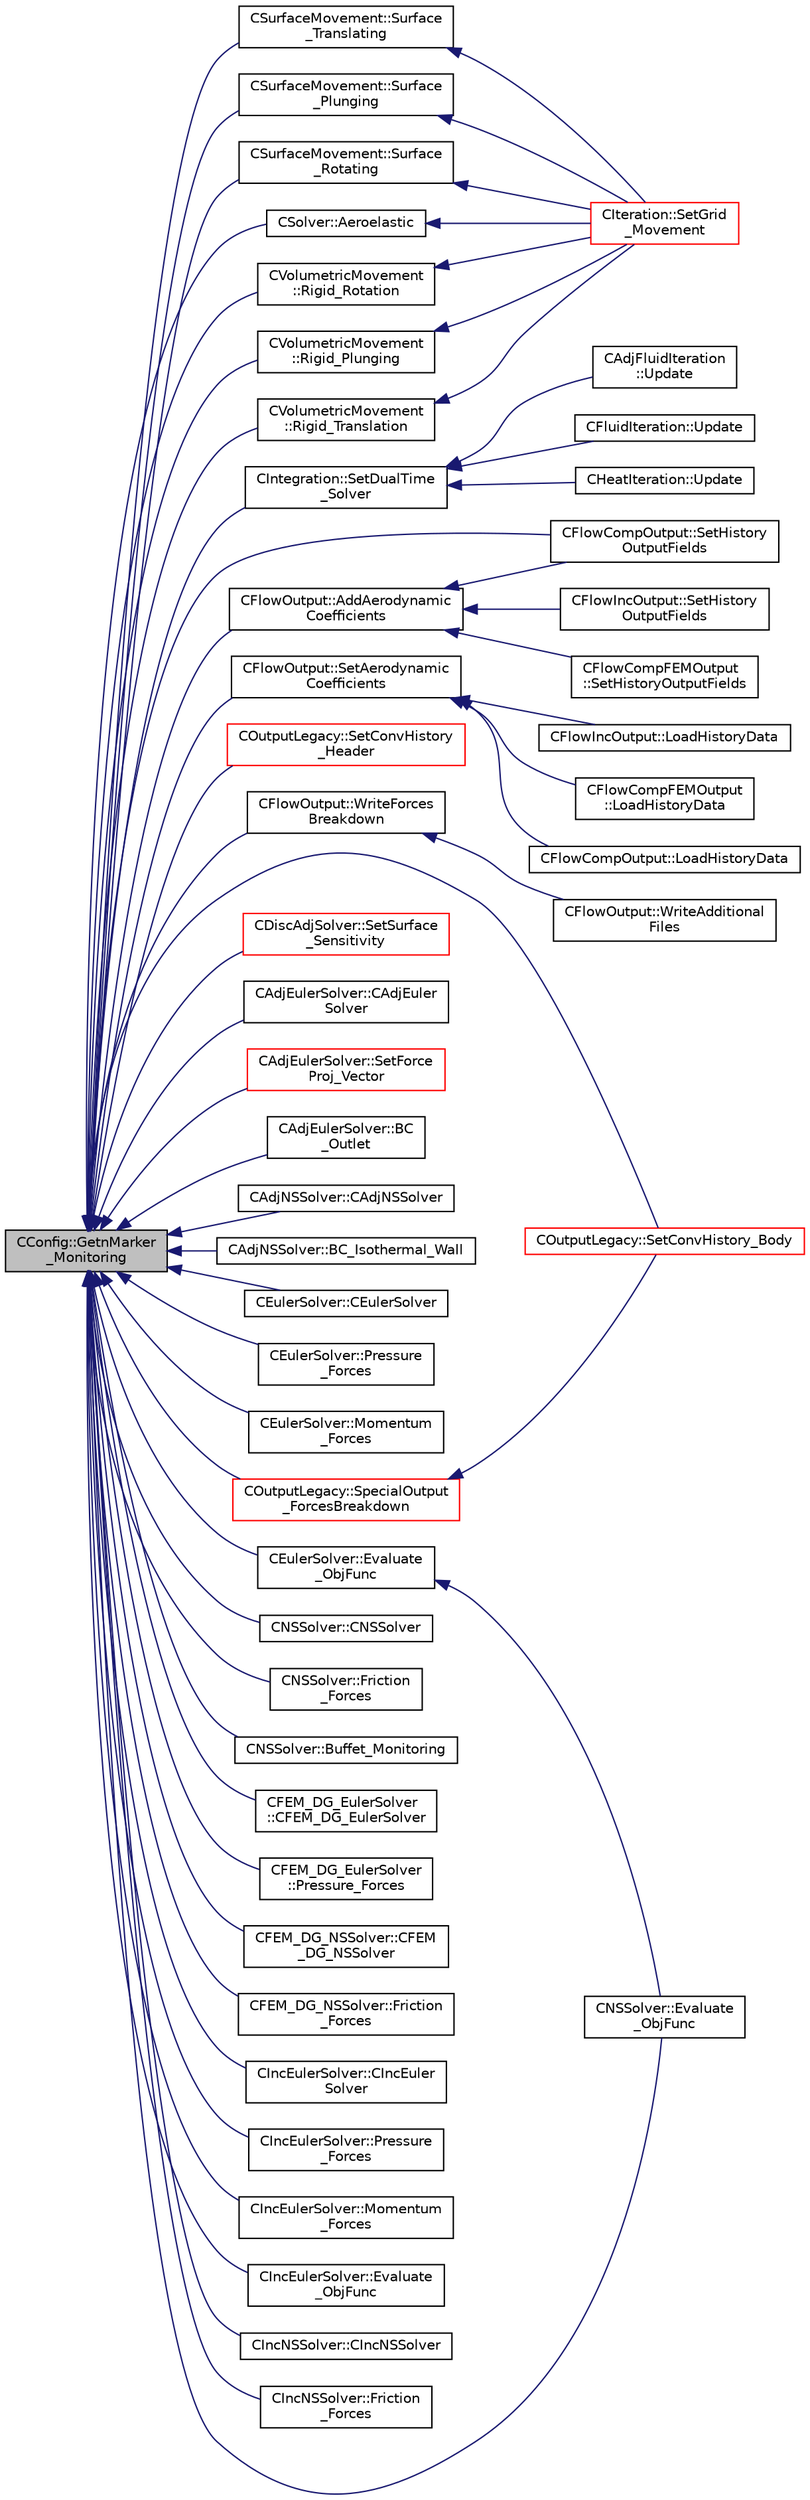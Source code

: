 digraph "CConfig::GetnMarker_Monitoring"
{
  edge [fontname="Helvetica",fontsize="10",labelfontname="Helvetica",labelfontsize="10"];
  node [fontname="Helvetica",fontsize="10",shape=record];
  rankdir="LR";
  Node9039 [label="CConfig::GetnMarker\l_Monitoring",height=0.2,width=0.4,color="black", fillcolor="grey75", style="filled", fontcolor="black"];
  Node9039 -> Node9040 [dir="back",color="midnightblue",fontsize="10",style="solid",fontname="Helvetica"];
  Node9040 [label="CVolumetricMovement\l::Rigid_Rotation",height=0.2,width=0.4,color="black", fillcolor="white", style="filled",URL="$class_c_volumetric_movement.html#a316597f05a787ca1b683aba66214110b",tooltip="Unsteady grid movement using rigid mesh rotation. "];
  Node9040 -> Node9041 [dir="back",color="midnightblue",fontsize="10",style="solid",fontname="Helvetica"];
  Node9041 [label="CIteration::SetGrid\l_Movement",height=0.2,width=0.4,color="red", fillcolor="white", style="filled",URL="$class_c_iteration.html#a7b36785762f6b0c214569b185b858b6c",tooltip="Updates the positions and grid velocities for dynamic meshes between physical time steps..."];
  Node9039 -> Node9067 [dir="back",color="midnightblue",fontsize="10",style="solid",fontname="Helvetica"];
  Node9067 [label="CVolumetricMovement\l::Rigid_Plunging",height=0.2,width=0.4,color="black", fillcolor="white", style="filled",URL="$class_c_volumetric_movement.html#a886e5096f246aec19af2b98bad3e39b2",tooltip="Unsteady plunging grid movement using rigid mesh motion. "];
  Node9067 -> Node9041 [dir="back",color="midnightblue",fontsize="10",style="solid",fontname="Helvetica"];
  Node9039 -> Node9068 [dir="back",color="midnightblue",fontsize="10",style="solid",fontname="Helvetica"];
  Node9068 [label="CVolumetricMovement\l::Rigid_Translation",height=0.2,width=0.4,color="black", fillcolor="white", style="filled",URL="$class_c_volumetric_movement.html#a00368e3044dd07d74e1fafdc11980644",tooltip="Unsteady translational grid movement using rigid mesh motion. "];
  Node9068 -> Node9041 [dir="back",color="midnightblue",fontsize="10",style="solid",fontname="Helvetica"];
  Node9039 -> Node9069 [dir="back",color="midnightblue",fontsize="10",style="solid",fontname="Helvetica"];
  Node9069 [label="CSurfaceMovement::Surface\l_Translating",height=0.2,width=0.4,color="black", fillcolor="white", style="filled",URL="$class_c_surface_movement.html#aaa5e3a14a55a7d1fe4c00b8cd195497f",tooltip="Computes the displacement of a translating surface for a dynamic mesh simulation. ..."];
  Node9069 -> Node9041 [dir="back",color="midnightblue",fontsize="10",style="solid",fontname="Helvetica"];
  Node9039 -> Node9070 [dir="back",color="midnightblue",fontsize="10",style="solid",fontname="Helvetica"];
  Node9070 [label="CSurfaceMovement::Surface\l_Plunging",height=0.2,width=0.4,color="black", fillcolor="white", style="filled",URL="$class_c_surface_movement.html#a46b4020fed71fc432c22eef4c1a3a9bb",tooltip="Computes the displacement of a plunging surface for a dynamic mesh simulation. "];
  Node9070 -> Node9041 [dir="back",color="midnightblue",fontsize="10",style="solid",fontname="Helvetica"];
  Node9039 -> Node9071 [dir="back",color="midnightblue",fontsize="10",style="solid",fontname="Helvetica"];
  Node9071 [label="CSurfaceMovement::Surface\l_Rotating",height=0.2,width=0.4,color="black", fillcolor="white", style="filled",URL="$class_c_surface_movement.html#afe7ab1e988862c31e5ab53ef51b63149",tooltip="Computes the displacement of a rotating surface for a dynamic mesh simulation. "];
  Node9071 -> Node9041 [dir="back",color="midnightblue",fontsize="10",style="solid",fontname="Helvetica"];
  Node9039 -> Node9072 [dir="back",color="midnightblue",fontsize="10",style="solid",fontname="Helvetica"];
  Node9072 [label="CIntegration::SetDualTime\l_Solver",height=0.2,width=0.4,color="black", fillcolor="white", style="filled",URL="$class_c_integration.html#ac4f1d2478b4378c7a861e86f40687327",tooltip="Save the solution, and volume at different time steps. "];
  Node9072 -> Node9073 [dir="back",color="midnightblue",fontsize="10",style="solid",fontname="Helvetica"];
  Node9073 [label="CFluidIteration::Update",height=0.2,width=0.4,color="black", fillcolor="white", style="filled",URL="$class_c_fluid_iteration.html#a1f7edb619d88f256bda0b760cec6fce6",tooltip="Updates the containers for the fluid system. "];
  Node9072 -> Node9074 [dir="back",color="midnightblue",fontsize="10",style="solid",fontname="Helvetica"];
  Node9074 [label="CHeatIteration::Update",height=0.2,width=0.4,color="black", fillcolor="white", style="filled",URL="$class_c_heat_iteration.html#af7c562e073a23871938c3e87002016b6",tooltip="Updates the containers for the heat system. "];
  Node9072 -> Node9075 [dir="back",color="midnightblue",fontsize="10",style="solid",fontname="Helvetica"];
  Node9075 [label="CAdjFluidIteration\l::Update",height=0.2,width=0.4,color="black", fillcolor="white", style="filled",URL="$class_c_adj_fluid_iteration.html#a1c9e8c2470c6256a7aa9d69776c83a3b",tooltip="Updates the containers for the adjoint fluid system. "];
  Node9039 -> Node9076 [dir="back",color="midnightblue",fontsize="10",style="solid",fontname="Helvetica"];
  Node9076 [label="CFlowCompOutput::SetHistory\lOutputFields",height=0.2,width=0.4,color="black", fillcolor="white", style="filled",URL="$class_c_flow_comp_output.html#a8b41f117a187a481a89f3dca1841a691",tooltip="Set the available history output fields. "];
  Node9039 -> Node9077 [dir="back",color="midnightblue",fontsize="10",style="solid",fontname="Helvetica"];
  Node9077 [label="CFlowOutput::AddAerodynamic\lCoefficients",height=0.2,width=0.4,color="black", fillcolor="white", style="filled",URL="$class_c_flow_output.html#a05a38079541cd9fa0b71b2841d7326d0",tooltip="Add aerodynamic coefficients as output fields. "];
  Node9077 -> Node9078 [dir="back",color="midnightblue",fontsize="10",style="solid",fontname="Helvetica"];
  Node9078 [label="CFlowCompFEMOutput\l::SetHistoryOutputFields",height=0.2,width=0.4,color="black", fillcolor="white", style="filled",URL="$class_c_flow_comp_f_e_m_output.html#aa4f39ac53973d19c0ef77c62c4fb3c29",tooltip="Set the available history output fields. "];
  Node9077 -> Node9076 [dir="back",color="midnightblue",fontsize="10",style="solid",fontname="Helvetica"];
  Node9077 -> Node9079 [dir="back",color="midnightblue",fontsize="10",style="solid",fontname="Helvetica"];
  Node9079 [label="CFlowIncOutput::SetHistory\lOutputFields",height=0.2,width=0.4,color="black", fillcolor="white", style="filled",URL="$class_c_flow_inc_output.html#a771011c35b0c004348eab0e60e9ff0a5",tooltip="Set the available history output fields. "];
  Node9039 -> Node9080 [dir="back",color="midnightblue",fontsize="10",style="solid",fontname="Helvetica"];
  Node9080 [label="CFlowOutput::SetAerodynamic\lCoefficients",height=0.2,width=0.4,color="black", fillcolor="white", style="filled",URL="$class_c_flow_output.html#a849b56a2455df612cf6ab01f6dfacb3c",tooltip="Set the value of the aerodynamic coefficients. "];
  Node9080 -> Node9081 [dir="back",color="midnightblue",fontsize="10",style="solid",fontname="Helvetica"];
  Node9081 [label="CFlowCompFEMOutput\l::LoadHistoryData",height=0.2,width=0.4,color="black", fillcolor="white", style="filled",URL="$class_c_flow_comp_f_e_m_output.html#a0a4561b8ab0dffd1052f884062fd9710",tooltip="Load the history output field values. "];
  Node9080 -> Node9082 [dir="back",color="midnightblue",fontsize="10",style="solid",fontname="Helvetica"];
  Node9082 [label="CFlowCompOutput::LoadHistoryData",height=0.2,width=0.4,color="black", fillcolor="white", style="filled",URL="$class_c_flow_comp_output.html#a393cb19a691990ee6e88f844eccc79ed",tooltip="Load the history output field values. "];
  Node9080 -> Node9083 [dir="back",color="midnightblue",fontsize="10",style="solid",fontname="Helvetica"];
  Node9083 [label="CFlowIncOutput::LoadHistoryData",height=0.2,width=0.4,color="black", fillcolor="white", style="filled",URL="$class_c_flow_inc_output.html#a466112efa2e3a89cdd2456701a0480b5",tooltip="Load the history output field values. "];
  Node9039 -> Node9084 [dir="back",color="midnightblue",fontsize="10",style="solid",fontname="Helvetica"];
  Node9084 [label="CFlowOutput::WriteForces\lBreakdown",height=0.2,width=0.4,color="black", fillcolor="white", style="filled",URL="$class_c_flow_output.html#afacedef2006aa6fcf8c9a312b5f4430c",tooltip="Write the forces breakdown file. "];
  Node9084 -> Node9085 [dir="back",color="midnightblue",fontsize="10",style="solid",fontname="Helvetica"];
  Node9085 [label="CFlowOutput::WriteAdditional\lFiles",height=0.2,width=0.4,color="black", fillcolor="white", style="filled",URL="$class_c_flow_output.html#aaac3fb7b2575967b157c306065ab1ea8",tooltip="Write any additional files defined for the current solver. "];
  Node9039 -> Node9086 [dir="back",color="midnightblue",fontsize="10",style="solid",fontname="Helvetica"];
  Node9086 [label="COutputLegacy::SetConvHistory\l_Header",height=0.2,width=0.4,color="red", fillcolor="white", style="filled",URL="$class_c_output_legacy.html#a18b50c074872fff05e5be4022c4a54de",tooltip="Write the header of the history file. "];
  Node9039 -> Node9091 [dir="back",color="midnightblue",fontsize="10",style="solid",fontname="Helvetica"];
  Node9091 [label="COutputLegacy::SetConvHistory_Body",height=0.2,width=0.4,color="red", fillcolor="white", style="filled",URL="$class_c_output_legacy.html#a217cc0d778a3828499189a9debee47c6",tooltip="Write the history file and the convergence on the screen for serial computations. ..."];
  Node9039 -> Node9094 [dir="back",color="midnightblue",fontsize="10",style="solid",fontname="Helvetica"];
  Node9094 [label="COutputLegacy::SpecialOutput\l_ForcesBreakdown",height=0.2,width=0.4,color="red", fillcolor="white", style="filled",URL="$class_c_output_legacy.html#ab1ca98c0c4b16e9b75f06744e10d47c8",tooltip="Write the history file and the convergence on the screen for serial computations. ..."];
  Node9094 -> Node9091 [dir="back",color="midnightblue",fontsize="10",style="solid",fontname="Helvetica"];
  Node9039 -> Node9096 [dir="back",color="midnightblue",fontsize="10",style="solid",fontname="Helvetica"];
  Node9096 [label="CDiscAdjSolver::SetSurface\l_Sensitivity",height=0.2,width=0.4,color="red", fillcolor="white", style="filled",URL="$class_c_disc_adj_solver.html#a29f5f7ec2e7084e7c2841ce50375a8ff",tooltip="Set the surface sensitivity. "];
  Node9039 -> Node9098 [dir="back",color="midnightblue",fontsize="10",style="solid",fontname="Helvetica"];
  Node9098 [label="CAdjEulerSolver::CAdjEuler\lSolver",height=0.2,width=0.4,color="black", fillcolor="white", style="filled",URL="$class_c_adj_euler_solver.html#a0a739888df9436d4707665d152a7af1a"];
  Node9039 -> Node9099 [dir="back",color="midnightblue",fontsize="10",style="solid",fontname="Helvetica"];
  Node9099 [label="CAdjEulerSolver::SetForce\lProj_Vector",height=0.2,width=0.4,color="red", fillcolor="white", style="filled",URL="$class_c_adj_euler_solver.html#a814d69e54f24c9fef36e3493a2230973",tooltip="Created the force projection vector for adjoint boundary conditions. "];
  Node9039 -> Node9103 [dir="back",color="midnightblue",fontsize="10",style="solid",fontname="Helvetica"];
  Node9103 [label="CAdjEulerSolver::BC\l_Outlet",height=0.2,width=0.4,color="black", fillcolor="white", style="filled",URL="$class_c_adj_euler_solver.html#a0b3408be5adebd52b79bd3c5227cbe9d",tooltip="Impose the outlet boundary condition. "];
  Node9039 -> Node9104 [dir="back",color="midnightblue",fontsize="10",style="solid",fontname="Helvetica"];
  Node9104 [label="CAdjNSSolver::CAdjNSSolver",height=0.2,width=0.4,color="black", fillcolor="white", style="filled",URL="$class_c_adj_n_s_solver.html#a323f1dc7c0b9fe00d1911eeeea365d46"];
  Node9039 -> Node9105 [dir="back",color="midnightblue",fontsize="10",style="solid",fontname="Helvetica"];
  Node9105 [label="CAdjNSSolver::BC_Isothermal_Wall",height=0.2,width=0.4,color="black", fillcolor="white", style="filled",URL="$class_c_adj_n_s_solver.html#a20cd2fa256386da7791e11f40b701003",tooltip="Impose via the residual or brute force the Navier-Stokes adjoint boundary condition (heat flux)..."];
  Node9039 -> Node9106 [dir="back",color="midnightblue",fontsize="10",style="solid",fontname="Helvetica"];
  Node9106 [label="CEulerSolver::CEulerSolver",height=0.2,width=0.4,color="black", fillcolor="white", style="filled",URL="$class_c_euler_solver.html#ae1e74218b4e943111b100d7ddcbd4db9"];
  Node9039 -> Node9107 [dir="back",color="midnightblue",fontsize="10",style="solid",fontname="Helvetica"];
  Node9107 [label="CEulerSolver::Pressure\l_Forces",height=0.2,width=0.4,color="black", fillcolor="white", style="filled",URL="$class_c_euler_solver.html#a98856f91553ab35f30d27bfd0ab46d69",tooltip="Compute the pressure forces and all the adimensional coefficients. "];
  Node9039 -> Node9108 [dir="back",color="midnightblue",fontsize="10",style="solid",fontname="Helvetica"];
  Node9108 [label="CEulerSolver::Momentum\l_Forces",height=0.2,width=0.4,color="black", fillcolor="white", style="filled",URL="$class_c_euler_solver.html#a9e92c9defb86bcb87924741dd9f89e9d",tooltip="Compute the pressure forces and all the adimensional coefficients. "];
  Node9039 -> Node9109 [dir="back",color="midnightblue",fontsize="10",style="solid",fontname="Helvetica"];
  Node9109 [label="CEulerSolver::Evaluate\l_ObjFunc",height=0.2,width=0.4,color="black", fillcolor="white", style="filled",URL="$class_c_euler_solver.html#a08e74ee3f041c5fbe83200b2bbc56c64",tooltip="Compute weighted-sum \"combo\" objective output. "];
  Node9109 -> Node9110 [dir="back",color="midnightblue",fontsize="10",style="solid",fontname="Helvetica"];
  Node9110 [label="CNSSolver::Evaluate\l_ObjFunc",height=0.2,width=0.4,color="black", fillcolor="white", style="filled",URL="$class_c_n_s_solver.html#a81c4befad9303937288e9a7394a9eeb6",tooltip="Compute weighted-sum \"combo\" objective output. "];
  Node9039 -> Node9111 [dir="back",color="midnightblue",fontsize="10",style="solid",fontname="Helvetica"];
  Node9111 [label="CNSSolver::CNSSolver",height=0.2,width=0.4,color="black", fillcolor="white", style="filled",URL="$class_c_n_s_solver.html#a2a8ad49c42b4546696e631cf44b7788b"];
  Node9039 -> Node9112 [dir="back",color="midnightblue",fontsize="10",style="solid",fontname="Helvetica"];
  Node9112 [label="CNSSolver::Friction\l_Forces",height=0.2,width=0.4,color="black", fillcolor="white", style="filled",URL="$class_c_n_s_solver.html#acc926a2b83d8b90fa71faf46abe8f6b7",tooltip="Compute the viscous forces and all the addimensional coefficients. "];
  Node9039 -> Node9113 [dir="back",color="midnightblue",fontsize="10",style="solid",fontname="Helvetica"];
  Node9113 [label="CNSSolver::Buffet_Monitoring",height=0.2,width=0.4,color="black", fillcolor="white", style="filled",URL="$class_c_n_s_solver.html#a789efbffb69b39e59b122a0c068cb11a",tooltip="Compute the buffet sensor. "];
  Node9039 -> Node9110 [dir="back",color="midnightblue",fontsize="10",style="solid",fontname="Helvetica"];
  Node9039 -> Node9114 [dir="back",color="midnightblue",fontsize="10",style="solid",fontname="Helvetica"];
  Node9114 [label="CFEM_DG_EulerSolver\l::CFEM_DG_EulerSolver",height=0.2,width=0.4,color="black", fillcolor="white", style="filled",URL="$class_c_f_e_m___d_g___euler_solver.html#a677fa998b78bd489a3f8bee0d56623dd"];
  Node9039 -> Node9115 [dir="back",color="midnightblue",fontsize="10",style="solid",fontname="Helvetica"];
  Node9115 [label="CFEM_DG_EulerSolver\l::Pressure_Forces",height=0.2,width=0.4,color="black", fillcolor="white", style="filled",URL="$class_c_f_e_m___d_g___euler_solver.html#a5b3e068f83cbf3aeb8e6a4e02b4bf27b",tooltip="Compute the pressure forces and all the adimensional coefficients. "];
  Node9039 -> Node9116 [dir="back",color="midnightblue",fontsize="10",style="solid",fontname="Helvetica"];
  Node9116 [label="CFEM_DG_NSSolver::CFEM\l_DG_NSSolver",height=0.2,width=0.4,color="black", fillcolor="white", style="filled",URL="$class_c_f_e_m___d_g___n_s_solver.html#ac5a18ef33fc677c41a8f25d05eea1318"];
  Node9039 -> Node9117 [dir="back",color="midnightblue",fontsize="10",style="solid",fontname="Helvetica"];
  Node9117 [label="CFEM_DG_NSSolver::Friction\l_Forces",height=0.2,width=0.4,color="black", fillcolor="white", style="filled",URL="$class_c_f_e_m___d_g___n_s_solver.html#a15cec95ab40ebb36ee69bc5f58840cf3",tooltip="Compute the viscous forces and all the addimensional coefficients. "];
  Node9039 -> Node9118 [dir="back",color="midnightblue",fontsize="10",style="solid",fontname="Helvetica"];
  Node9118 [label="CIncEulerSolver::CIncEuler\lSolver",height=0.2,width=0.4,color="black", fillcolor="white", style="filled",URL="$class_c_inc_euler_solver.html#a91f644b8f9a00215bac5bcd31dfc06d8"];
  Node9039 -> Node9119 [dir="back",color="midnightblue",fontsize="10",style="solid",fontname="Helvetica"];
  Node9119 [label="CIncEulerSolver::Pressure\l_Forces",height=0.2,width=0.4,color="black", fillcolor="white", style="filled",URL="$class_c_inc_euler_solver.html#a5071b46c6b8a190c57f36c7567155121",tooltip="Compute the pressure forces and all the adimensional coefficients. "];
  Node9039 -> Node9120 [dir="back",color="midnightblue",fontsize="10",style="solid",fontname="Helvetica"];
  Node9120 [label="CIncEulerSolver::Momentum\l_Forces",height=0.2,width=0.4,color="black", fillcolor="white", style="filled",URL="$class_c_inc_euler_solver.html#a9a1ae1497ccf83abb0bad4bad7a99623",tooltip="Compute the pressure forces and all the adimensional coefficients. "];
  Node9039 -> Node9121 [dir="back",color="midnightblue",fontsize="10",style="solid",fontname="Helvetica"];
  Node9121 [label="CIncEulerSolver::Evaluate\l_ObjFunc",height=0.2,width=0.4,color="black", fillcolor="white", style="filled",URL="$class_c_inc_euler_solver.html#ad6fafab9cf231870b47a6a8153de64f9",tooltip="Compute weighted-sum \"combo\" objective output. "];
  Node9039 -> Node9122 [dir="back",color="midnightblue",fontsize="10",style="solid",fontname="Helvetica"];
  Node9122 [label="CIncNSSolver::CIncNSSolver",height=0.2,width=0.4,color="black", fillcolor="white", style="filled",URL="$class_c_inc_n_s_solver.html#a82152ac7e91fb1c5c073d98a1f08e2aa"];
  Node9039 -> Node9123 [dir="back",color="midnightblue",fontsize="10",style="solid",fontname="Helvetica"];
  Node9123 [label="CIncNSSolver::Friction\l_Forces",height=0.2,width=0.4,color="black", fillcolor="white", style="filled",URL="$class_c_inc_n_s_solver.html#a5a106c634b0c06ac4a68b1a6241f203a",tooltip="Compute the viscous forces and all the addimensional coefficients. "];
  Node9039 -> Node9124 [dir="back",color="midnightblue",fontsize="10",style="solid",fontname="Helvetica"];
  Node9124 [label="CSolver::Aeroelastic",height=0.2,width=0.4,color="black", fillcolor="white", style="filled",URL="$class_c_solver.html#af130046f03f282501efef2c117af6ced",tooltip="Prepares and solves the aeroelastic equations. "];
  Node9124 -> Node9041 [dir="back",color="midnightblue",fontsize="10",style="solid",fontname="Helvetica"];
}
